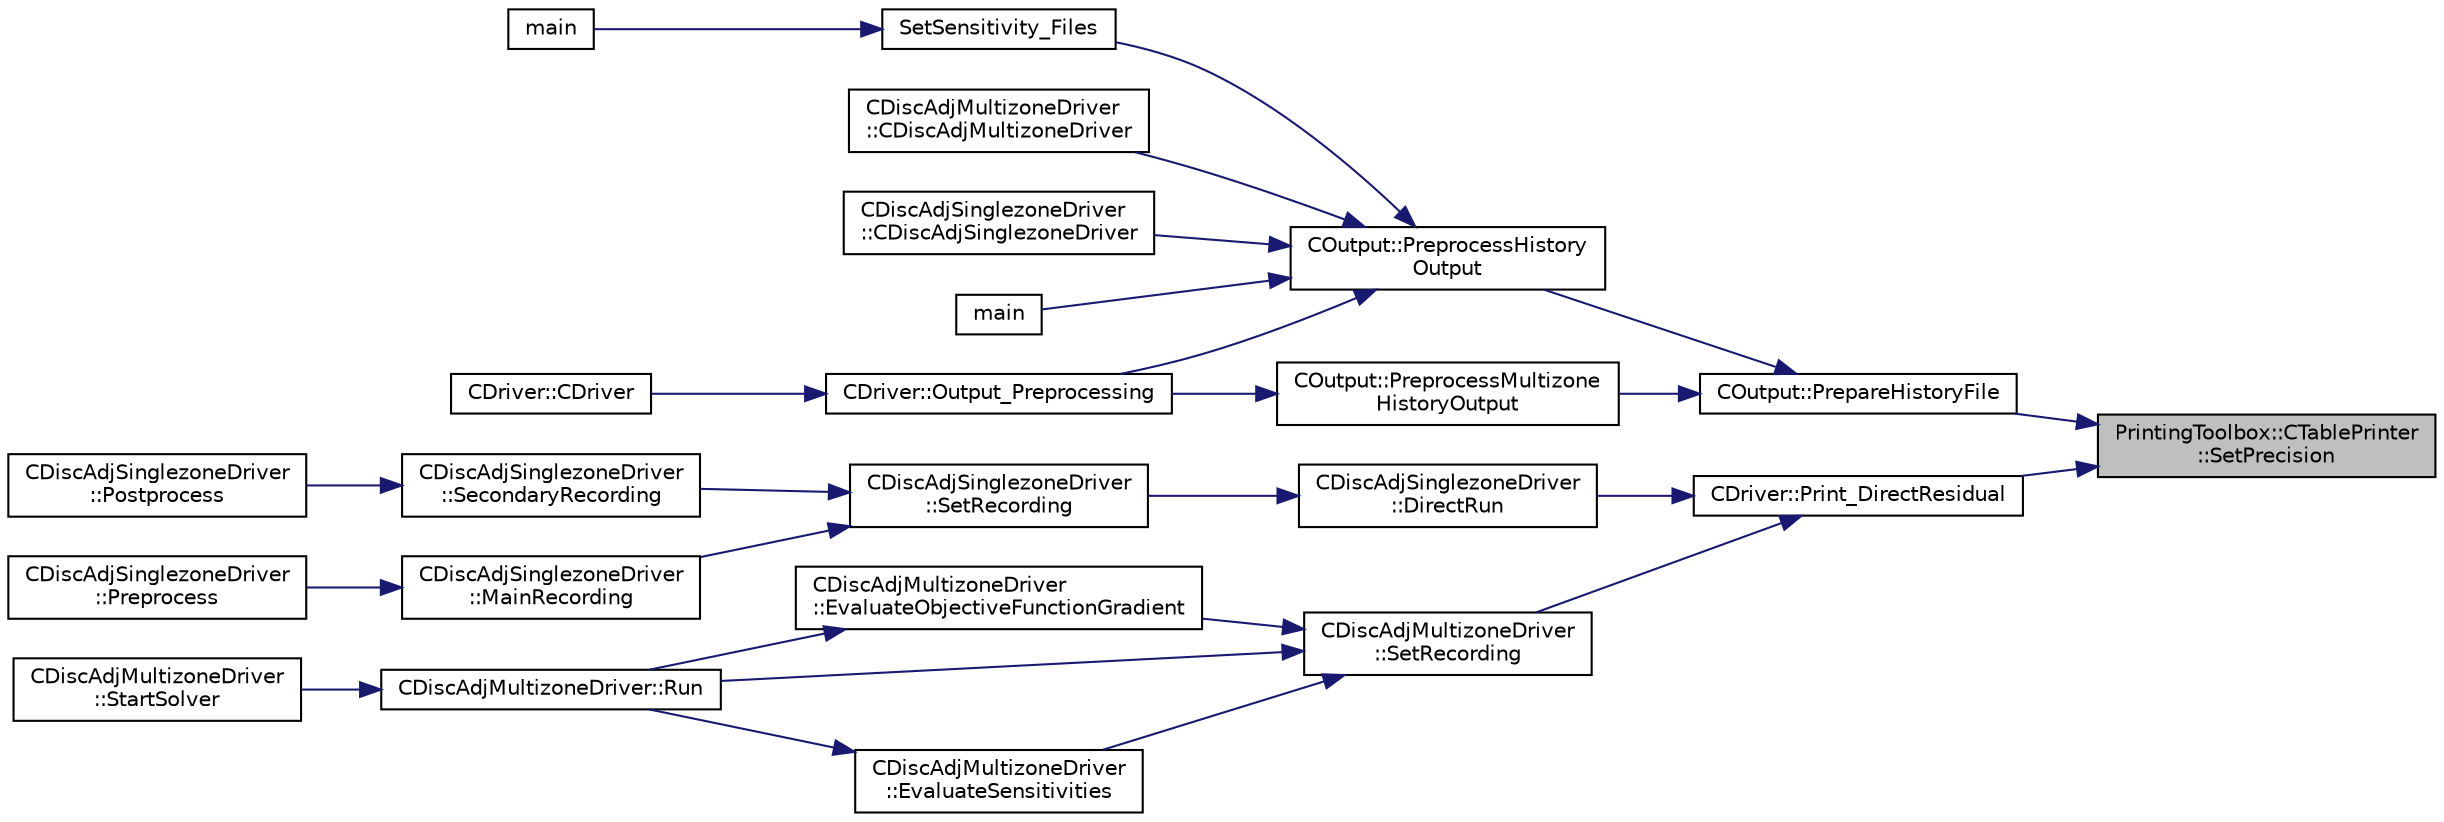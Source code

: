 digraph "PrintingToolbox::CTablePrinter::SetPrecision"
{
 // LATEX_PDF_SIZE
  edge [fontname="Helvetica",fontsize="10",labelfontname="Helvetica",labelfontsize="10"];
  node [fontname="Helvetica",fontsize="10",shape=record];
  rankdir="RL";
  Node1 [label="PrintingToolbox::CTablePrinter\l::SetPrecision",height=0.2,width=0.4,color="black", fillcolor="grey75", style="filled", fontcolor="black",tooltip="Set the floating point precision."];
  Node1 -> Node2 [dir="back",color="midnightblue",fontsize="10",style="solid",fontname="Helvetica"];
  Node2 [label="COutput::PrepareHistoryFile",height=0.2,width=0.4,color="black", fillcolor="white", style="filled",URL="$classCOutput.html#a3407b42ec9ed68db746446e34d17dc3e",tooltip="Open the history file and write the header."];
  Node2 -> Node3 [dir="back",color="midnightblue",fontsize="10",style="solid",fontname="Helvetica"];
  Node3 [label="COutput::PreprocessHistory\lOutput",height=0.2,width=0.4,color="black", fillcolor="white", style="filled",URL="$classCOutput.html#afbd232d7c9236d1415382a195f6cff4e",tooltip="Preprocess the history output by setting the history fields and opening the history file."];
  Node3 -> Node4 [dir="back",color="midnightblue",fontsize="10",style="solid",fontname="Helvetica"];
  Node4 [label="CDiscAdjMultizoneDriver\l::CDiscAdjMultizoneDriver",height=0.2,width=0.4,color="black", fillcolor="white", style="filled",URL="$classCDiscAdjMultizoneDriver.html#a4cfdd2d2d3b7cc7a40052d13d918da2f",tooltip="Constructor of the class."];
  Node3 -> Node5 [dir="back",color="midnightblue",fontsize="10",style="solid",fontname="Helvetica"];
  Node5 [label="CDiscAdjSinglezoneDriver\l::CDiscAdjSinglezoneDriver",height=0.2,width=0.4,color="black", fillcolor="white", style="filled",URL="$classCDiscAdjSinglezoneDriver.html#a0194e68e223aeda2e78f09cc413079ac",tooltip="Constructor of the class."];
  Node3 -> Node6 [dir="back",color="midnightblue",fontsize="10",style="solid",fontname="Helvetica"];
  Node6 [label="main",height=0.2,width=0.4,color="black", fillcolor="white", style="filled",URL="$SU2__DEF_8cpp.html#a0ddf1224851353fc92bfbff6f499fa97",tooltip=" "];
  Node3 -> Node7 [dir="back",color="midnightblue",fontsize="10",style="solid",fontname="Helvetica"];
  Node7 [label="CDriver::Output_Preprocessing",height=0.2,width=0.4,color="black", fillcolor="white", style="filled",URL="$classCDriver.html#a7ca93236effb813c3af9e00688659976",tooltip="Preprocess the output container."];
  Node7 -> Node8 [dir="back",color="midnightblue",fontsize="10",style="solid",fontname="Helvetica"];
  Node8 [label="CDriver::CDriver",height=0.2,width=0.4,color="black", fillcolor="white", style="filled",URL="$classCDriver.html#a3fca4a013a6efa9bbb38fe78a86b5f3d",tooltip="Constructor of the class."];
  Node3 -> Node9 [dir="back",color="midnightblue",fontsize="10",style="solid",fontname="Helvetica"];
  Node9 [label="SetSensitivity_Files",height=0.2,width=0.4,color="black", fillcolor="white", style="filled",URL="$SU2__DOT_8cpp.html#a63d4fd49ad25f4916709545fb847948c",tooltip="Write the sensitivity (including mesh sensitivity) computed with the discrete adjoint method on the s..."];
  Node9 -> Node10 [dir="back",color="midnightblue",fontsize="10",style="solid",fontname="Helvetica"];
  Node10 [label="main",height=0.2,width=0.4,color="black", fillcolor="white", style="filled",URL="$SU2__DOT_8cpp.html#a0ddf1224851353fc92bfbff6f499fa97",tooltip=" "];
  Node2 -> Node11 [dir="back",color="midnightblue",fontsize="10",style="solid",fontname="Helvetica"];
  Node11 [label="COutput::PreprocessMultizone\lHistoryOutput",height=0.2,width=0.4,color="black", fillcolor="white", style="filled",URL="$classCOutput.html#a638e3fa3f488f610107742dda71c1b53",tooltip="Preprocess the history output by setting the history fields and opening the history file."];
  Node11 -> Node7 [dir="back",color="midnightblue",fontsize="10",style="solid",fontname="Helvetica"];
  Node1 -> Node12 [dir="back",color="midnightblue",fontsize="10",style="solid",fontname="Helvetica"];
  Node12 [label="CDriver::Print_DirectResidual",height=0.2,width=0.4,color="black", fillcolor="white", style="filled",URL="$classCDriver.html#a22030bf62fe3618c4cbda58a56f450e5",tooltip="Print out the direct residuals."];
  Node12 -> Node13 [dir="back",color="midnightblue",fontsize="10",style="solid",fontname="Helvetica"];
  Node13 [label="CDiscAdjSinglezoneDriver\l::DirectRun",height=0.2,width=0.4,color="black", fillcolor="white", style="filled",URL="$classCDiscAdjSinglezoneDriver.html#ab8e9115b4d9fb93eaa02b058077dd7de",tooltip="Run one iteration of the solver."];
  Node13 -> Node14 [dir="back",color="midnightblue",fontsize="10",style="solid",fontname="Helvetica"];
  Node14 [label="CDiscAdjSinglezoneDriver\l::SetRecording",height=0.2,width=0.4,color="black", fillcolor="white", style="filled",URL="$classCDiscAdjSinglezoneDriver.html#ac5a9bbc8bf431a06a4ec315a514c9428",tooltip="Record one iteration of a flow iteration in within multiple zones."];
  Node14 -> Node15 [dir="back",color="midnightblue",fontsize="10",style="solid",fontname="Helvetica"];
  Node15 [label="CDiscAdjSinglezoneDriver\l::MainRecording",height=0.2,width=0.4,color="black", fillcolor="white", style="filled",URL="$classCDiscAdjSinglezoneDriver.html#af4087bc4859a336b67555336d8f28aaf",tooltip="Record the main computational path."];
  Node15 -> Node16 [dir="back",color="midnightblue",fontsize="10",style="solid",fontname="Helvetica"];
  Node16 [label="CDiscAdjSinglezoneDriver\l::Preprocess",height=0.2,width=0.4,color="black", fillcolor="white", style="filled",URL="$classCDiscAdjSinglezoneDriver.html#a231f69c77c922207c235930508b1db67",tooltip="Preprocess the single-zone iteration."];
  Node14 -> Node17 [dir="back",color="midnightblue",fontsize="10",style="solid",fontname="Helvetica"];
  Node17 [label="CDiscAdjSinglezoneDriver\l::SecondaryRecording",height=0.2,width=0.4,color="black", fillcolor="white", style="filled",URL="$classCDiscAdjSinglezoneDriver.html#ad328a74dd89ed2e335b22c4bf2b53cb0",tooltip="Record the secondary computational path."];
  Node17 -> Node18 [dir="back",color="midnightblue",fontsize="10",style="solid",fontname="Helvetica"];
  Node18 [label="CDiscAdjSinglezoneDriver\l::Postprocess",height=0.2,width=0.4,color="black", fillcolor="white", style="filled",URL="$classCDiscAdjSinglezoneDriver.html#a8646cc443849a97868c59003066bb850",tooltip="Postprocess the adjoint iteration for ZONE_0."];
  Node12 -> Node19 [dir="back",color="midnightblue",fontsize="10",style="solid",fontname="Helvetica"];
  Node19 [label="CDiscAdjMultizoneDriver\l::SetRecording",height=0.2,width=0.4,color="black", fillcolor="white", style="filled",URL="$classCDiscAdjMultizoneDriver.html#a6858d2798084ac58973760b98cbc268d",tooltip="Record one iteration of the primal problem within each zone."];
  Node19 -> Node20 [dir="back",color="midnightblue",fontsize="10",style="solid",fontname="Helvetica"];
  Node20 [label="CDiscAdjMultizoneDriver\l::EvaluateObjectiveFunctionGradient",height=0.2,width=0.4,color="black", fillcolor="white", style="filled",URL="$classCDiscAdjMultizoneDriver.html#a7a644ee8fc2141f2083b91afd2cab856",tooltip="Evaluate the gradient of the objective function and add to \"External\"."];
  Node20 -> Node21 [dir="back",color="midnightblue",fontsize="10",style="solid",fontname="Helvetica"];
  Node21 [label="CDiscAdjMultizoneDriver::Run",height=0.2,width=0.4,color="black", fillcolor="white", style="filled",URL="$classCDiscAdjMultizoneDriver.html#af996aecdb6d20aa4fc81c9b67295abf5",tooltip="[Overload] Run an discrete adjoint update of all solvers within multiple zones."];
  Node21 -> Node22 [dir="back",color="midnightblue",fontsize="10",style="solid",fontname="Helvetica"];
  Node22 [label="CDiscAdjMultizoneDriver\l::StartSolver",height=0.2,width=0.4,color="black", fillcolor="white", style="filled",URL="$classCDiscAdjMultizoneDriver.html#a75de0a1a482ceeed4301a384f1515092",tooltip="[Overload] Launch the computation for discrete adjoint multizone problems."];
  Node19 -> Node23 [dir="back",color="midnightblue",fontsize="10",style="solid",fontname="Helvetica"];
  Node23 [label="CDiscAdjMultizoneDriver\l::EvaluateSensitivities",height=0.2,width=0.4,color="black", fillcolor="white", style="filled",URL="$classCDiscAdjMultizoneDriver.html#a9d998fae109427a1061069800ad931c3",tooltip="Evaluate sensitivites for the current adjoint solution and output files."];
  Node23 -> Node21 [dir="back",color="midnightblue",fontsize="10",style="solid",fontname="Helvetica"];
  Node19 -> Node21 [dir="back",color="midnightblue",fontsize="10",style="solid",fontname="Helvetica"];
}

